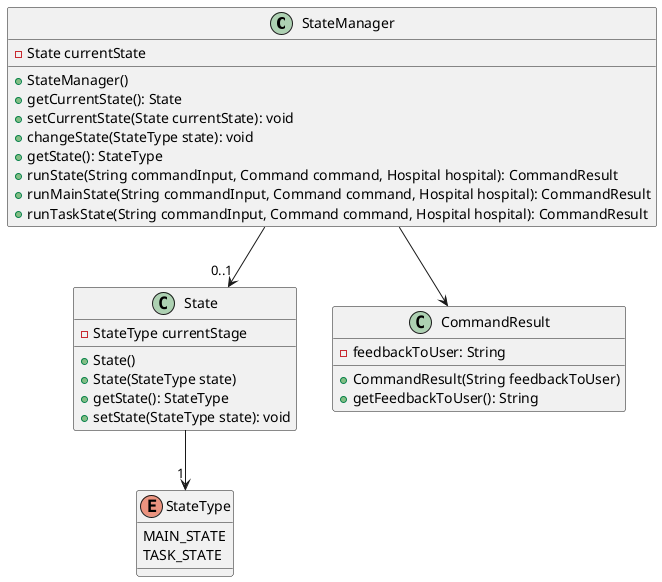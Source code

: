 @startuml

class StateManager {
    - State currentState
    + StateManager()
    + getCurrentState(): State
    + setCurrentState(State currentState): void
    + changeState(StateType state): void
    + getState(): StateType
    + runState(String commandInput, Command command, Hospital hospital): CommandResult
    + runMainState(String commandInput, Command command, Hospital hospital): CommandResult
    + runTaskState(String commandInput, Command command, Hospital hospital): CommandResult
}

class State {
    - StateType currentStage
    + State()
    + State(StateType state)
    + getState(): StateType
    + setState(StateType state): void
}

enum StateType {
    MAIN_STATE
    TASK_STATE
}

class CommandResult {
    - feedbackToUser: String
    + CommandResult(String feedbackToUser)
    + getFeedbackToUser(): String
}

StateManager --> "0..1" State
State --> "1" StateType
StateManager --> CommandResult

@enduml
